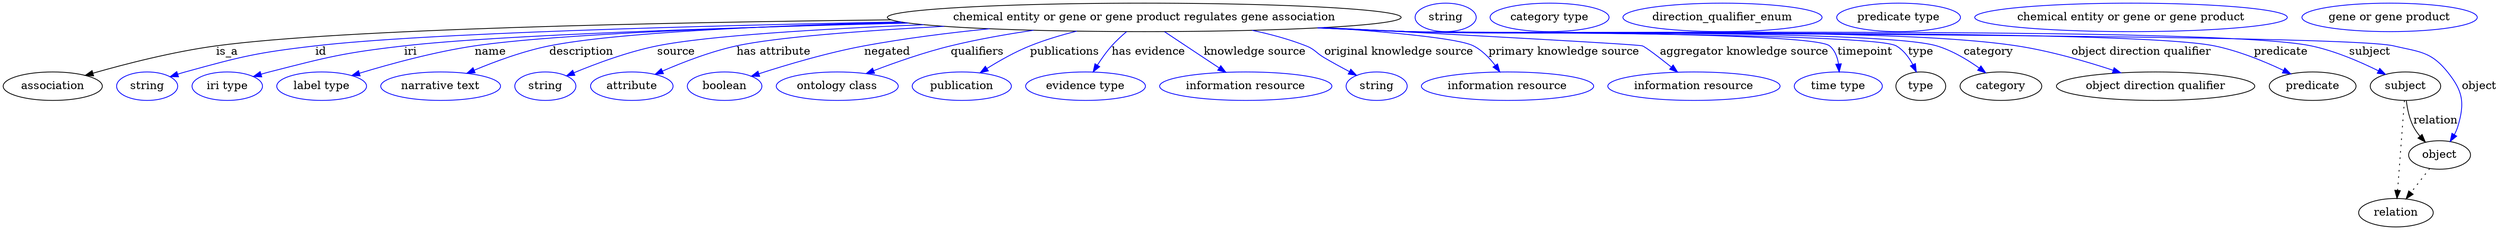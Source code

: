 digraph {
	graph [bb="0,0,3139.4,283"];
	node [label="\N"];
	"chemical entity or gene or gene product regulates gene association"	[height=0.5,
		label="chemical entity or gene or gene product regulates gene association",
		pos="1436.4,265",
		width=8.9909];
	association	[height=0.5,
		pos="62.394,178",
		width=1.7332];
	"chemical entity or gene or gene product regulates gene association" -> association	[label=is_a,
		lp="282.39,221.5",
		pos="e,103.34,191.61 1117.6,261.89 829.12,258.61 426.09,250.26 268.39,229 214.65,221.75 154.53,206.28 113.17,194.46"];
	id	[color=blue,
		height=0.5,
		label=string,
		pos="181.39,178",
		width=1.0652];
	"chemical entity or gene or gene product regulates gene association" -> id	[color=blue,
		label=id,
		lp="400.39,221.5",
		pos="e,210.37,190.01 1129.1,259.29 873.63,254.33 530.44,244.98 393.39,229 319.54,220.39 301.06,215.79 229.39,196 226.28,195.14 223.08,\
194.18 219.89,193.17",
		style=solid];
	iri	[color=blue,
		height=0.5,
		label="iri type",
		pos="282.39,178",
		width=1.2277];
	"chemical entity or gene or gene product regulates gene association" -> iri	[color=blue,
		label=iri,
		lp="513.39,221.5",
		pos="e,315.3,190.22 1139.4,257.8 914.17,252.16 623.75,242.63 505.39,229 428.93,220.19 409.95,215.12 335.39,196 332.02,195.13 328.54,194.17 \
325.05,193.16",
		style=solid];
	name	[color=blue,
		height=0.5,
		label="label type",
		pos="401.39,178",
		width=1.5707];
	"chemical entity or gene or gene product regulates gene association" -> name	[color=blue,
		label=name,
		lp="614.39,221.5",
		pos="e,439.35,191.39 1136.6,258.22 937.8,253.1 695.65,244.05 594.39,229 544.11,221.53 487.99,206.17 449.29,194.44",
		style=solid];
	description	[color=blue,
		height=0.5,
		label="narrative text",
		pos="551.39,178",
		width=2.0943];
	"chemical entity or gene or gene product regulates gene association" -> description	[color=blue,
		label=description,
		lp="727.89,221.5",
		pos="e,584.1,194.25 1130.5,259.08 961.81,254.52 770.25,245.75 687.39,229 654.89,222.43 619.81,209.37 593.41,198.24",
		style=solid];
	source	[color=blue,
		height=0.5,
		label=string,
		pos="683.39,178",
		width=1.0652];
	"chemical entity or gene or gene product regulates gene association" -> source	[color=blue,
		label=source,
		lp="847.39,221.5",
		pos="e,709.84,191.04 1158.3,255.74 1027.6,250.3 886.74,241.78 823.39,229 786.84,221.63 746.96,206.65 719.15,195",
		style=solid];
	"has attribute"	[color=blue,
		height=0.5,
		label=attribute,
		pos="791.39,178",
		width=1.4443];
	"chemical entity or gene or gene product regulates gene association" -> "has attribute"	[color=blue,
		label="has attribute",
		lp="969.39,221.5",
		pos="e,820.54,193 1183.4,253.74 1079.6,248.08 972.19,239.94 922.39,229 890.24,221.94 855.51,208.38 829.89,197.17",
		style=solid];
	negated	[color=blue,
		height=0.5,
		label=boolean,
		pos="908.39,178",
		width=1.2999];
	"chemical entity or gene or gene product regulates gene association" -> negated	[color=blue,
		label=negated,
		lp="1112.4,221.5",
		pos="e,941.82,190.6 1241.4,250.62 1189.7,245.46 1134.3,238.44 1083.4,229 1037.7,220.52 986.81,205.29 951.72,193.86",
		style=solid];
	qualifiers	[color=blue,
		height=0.5,
		label="ontology class",
		pos="1049.4,178",
		width=2.1304];
	"chemical entity or gene or gene product regulates gene association" -> qualifiers	[color=blue,
		label=qualifiers,
		lp="1225.9,221.5",
		pos="e,1085.8,193.95 1296.8,248.72 1262.4,243.66 1225.9,237.17 1192.4,229 1159.3,220.91 1123,208.18 1095.3,197.59",
		style=solid];
	publications	[color=blue,
		height=0.5,
		label=publication,
		pos="1206.4,178",
		width=1.7332];
	"chemical entity or gene or gene product regulates gene association" -> publications	[color=blue,
		label=publications,
		lp="1336.4,221.5",
		pos="e,1229.5,194.94 1351.4,247.63 1331.7,242.67 1311,236.49 1292.4,229 1273.6,221.46 1254.1,210.36 1238.3,200.54",
		style=solid];
	"has evidence"	[color=blue,
		height=0.5,
		label="evidence type",
		pos="1362.4,178",
		width=2.0943];
	"chemical entity or gene or gene product regulates gene association" -> "has evidence"	[color=blue,
		label="has evidence",
		lp="1441.9,221.5",
		pos="e,1372,196.05 1414.1,246.9 1407.7,241.51 1401,235.31 1395.4,229 1388.8,221.56 1382.6,212.72 1377.3,204.55",
		style=solid];
	"knowledge source"	[color=blue,
		height=0.5,
		label="information resource",
		pos="1564.4,178",
		width=3.015];
	"chemical entity or gene or gene product regulates gene association" -> "knowledge source"	[color=blue,
		label="knowledge source",
		lp="1575.9,221.5",
		pos="e,1539.3,195.54 1462.1,246.85 1476.5,237.18 1495,224.9 1511.4,214 1517.6,209.85 1524.3,205.43 1530.8,201.18",
		style=solid];
	"original knowledge source"	[color=blue,
		height=0.5,
		label=string,
		pos="1729.4,178",
		width=1.0652];
	"chemical entity or gene or gene product regulates gene association" -> "original knowledge source"	[color=blue,
		label="original knowledge source",
		lp="1757.4,221.5",
		pos="e,1704,191.77 1572.4,248.64 1595.5,243.79 1619,237.4 1640.4,229 1651.8,224.54 1652.9,220.2 1663.4,214 1673.5,208.05 1684.7,201.94 \
1694.9,196.52",
		style=solid];
	"primary knowledge source"	[color=blue,
		height=0.5,
		label="information resource",
		pos="1894.4,178",
		width=3.015];
	"chemical entity or gene or gene product regulates gene association" -> "primary knowledge source"	[color=blue,
		label="primary knowledge source",
		lp="1965.4,221.5",
		pos="e,1884.7,196 1663.2,252.14 1750.2,246.2 1833.2,238.29 1851.4,229 1862.3,223.42 1871.6,213.74 1878.8,204.38",
		style=solid];
	"aggregator knowledge source"	[color=blue,
		height=0.5,
		label="information resource",
		pos="2129.4,178",
		width=3.015];
	"chemical entity or gene or gene product regulates gene association" -> "aggregator knowledge source"	[color=blue,
		label="aggregator knowledge source",
		lp="2192.9,221.5",
		pos="e,2108.8,195.85 1662.9,252.14 1840.9,242.71 2059.6,230.8 2064.4,229 2068.7,227.39 2085.5,214.46 2100.9,202.16",
		style=solid];
	timepoint	[color=blue,
		height=0.5,
		label="time type",
		pos="2311.4,178",
		width=1.5346];
	"chemical entity or gene or gene product regulates gene association" -> timepoint	[color=blue,
		label=timepoint,
		lp="2345.4,221.5",
		pos="e,2312.5,196.08 1660.7,252.02 1697,250.23 1734.3,248.49 1769.4,247 1798.9,245.75 2277.7,247.88 2300.4,229 2307.1,223.42 2310.3,214.78 \
2311.7,206.23",
		style=solid];
	type	[height=0.5,
		pos="2415.4,178",
		width=0.86659];
	"chemical entity or gene or gene product regulates gene association" -> type	[color=blue,
		label=type,
		lp="2415.4,221.5",
		pos="e,2409.7,196.1 1659.4,251.95 1696.1,250.15 1733.8,248.43 1769.4,247 1803.5,245.63 2354.8,246.06 2384.4,229 2393.6,223.7 2400.4,214.47 \
2405.3,205.37",
		style=solid];
	category	[height=0.5,
		pos="2516.4,178",
		width=1.4263];
	"chemical entity or gene or gene product regulates gene association" -> category	[color=blue,
		label=category,
		lp="2500.9,221.5",
		pos="e,2497.2,194.94 1658.9,251.9 1695.8,250.1 1733.7,248.39 1769.4,247 1843.4,244.11 2364.5,250.17 2435.4,229 2454.7,223.23 2474,211.6 \
2488.9,201.01",
		style=solid];
	"object direction qualifier"	[height=0.5,
		pos="2710.4,178",
		width=3.4664];
	"chemical entity or gene or gene product regulates gene association" -> "object direction qualifier"	[color=blue,
		label="object direction qualifier",
		lp="2692.4,221.5",
		pos="e,2666.8,194.92 1657.6,251.85 1694.9,250.05 1733.2,248.35 1769.4,247 1939.8,240.65 2367.9,254.75 2536.4,229 2577.7,222.69 2623,209.46 \
2657,198.19",
		style=solid];
	predicate	[height=0.5,
		pos="2907.4,178",
		width=1.5165];
	"chemical entity or gene or gene product regulates gene association" -> predicate	[color=blue,
		label=predicate,
		lp="2867.4,221.5",
		pos="e,2880,193.57 1655.8,251.76 1693.7,249.95 1732.7,248.26 1769.4,247 1882.1,243.12 2673.9,251.62 2784.4,229 2814.7,222.8 2847,209.36 \
2870.9,197.98",
		style=solid];
	subject	[height=0.5,
		pos="3024.4,178",
		width=1.2277];
	"chemical entity or gene or gene product regulates gene association" -> subject	[color=blue,
		label=subject,
		lp="2979.4,221.5",
		pos="e,2999.3,192.88 1655.3,251.72 1693.3,249.91 1732.5,248.23 1769.4,247 1895.6,242.78 2781.8,254.92 2905.4,229 2935.3,222.73 2967,208.98 \
2990.2,197.48",
		style=solid];
	object	[height=0.5,
		pos="3067.4,91",
		width=1.0832];
	"chemical entity or gene or gene product regulates gene association" -> object	[color=blue,
		label=object,
		lp="3117.4,178",
		pos="e,3080.8,108.09 1654.9,251.7 1693,249.88 1732.4,248.21 1769.4,247 1838.3,244.74 2942.4,244.92 3009.4,229 3042.1,221.24 3056.3,222.17 \
3077.4,196 3097,171.69 3099.3,156.9 3090.4,127 3089.4,123.55 3087.9,120.13 3086.1,116.85",
		style=solid];
	association_type	[color=blue,
		height=0.5,
		label=string,
		pos="1816.4,265",
		width=1.0652];
	association_category	[color=blue,
		height=0.5,
		label="category type",
		pos="1947.4,265",
		width=2.0762];
	"chemical entity or gene or gene product regulates gene association_object direction qualifier"	[color=blue,
		height=0.5,
		label=direction_qualifier_enum,
		pos="2165.4,265",
		width=3.4844];
	"chemical entity or gene or gene product regulates gene association_predicate"	[color=blue,
		height=0.5,
		label="predicate type",
		pos="2386.4,265",
		width=2.1665];
	subject -> object	[label=relation,
		lp="3062.4,134.5",
		pos="e,3049.5,107.23 3025.5,159.55 3026.7,149.57 3029.2,137.07 3034.4,127 3036.6,122.68 3039.5,118.52 3042.7,114.66"];
	relation	[height=0.5,
		pos="3012.4,18",
		width=1.2999];
	subject -> relation	[pos="e,3013.7,36.188 3023.1,159.79 3021,132.48 3017,78.994 3014.5,46.38",
		style=dotted];
	"chemical entity or gene or gene product regulates gene association_subject"	[color=blue,
		height=0.5,
		label="chemical entity or gene or gene product",
		pos="2679.4,265",
		width=5.4703];
	object -> relation	[pos="e,3025.2,35.54 3054.9,73.889 3048,64.939 3039.2,53.617 3031.4,43.584",
		style=dotted];
	"chemical entity or gene or gene product regulates gene association_object"	[color=blue,
		height=0.5,
		label="gene or gene product",
		pos="3004.4,265",
		width=3.0692];
}

